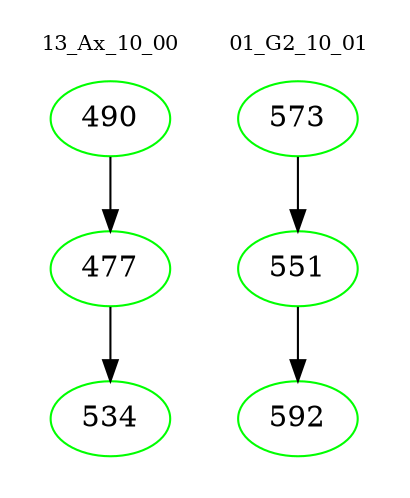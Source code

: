 digraph{
subgraph cluster_0 {
color = white
label = "13_Ax_10_00";
fontsize=10;
T0_490 [label="490", color="green"]
T0_490 -> T0_477 [color="black"]
T0_477 [label="477", color="green"]
T0_477 -> T0_534 [color="black"]
T0_534 [label="534", color="green"]
}
subgraph cluster_1 {
color = white
label = "01_G2_10_01";
fontsize=10;
T1_573 [label="573", color="green"]
T1_573 -> T1_551 [color="black"]
T1_551 [label="551", color="green"]
T1_551 -> T1_592 [color="black"]
T1_592 [label="592", color="green"]
}
}
